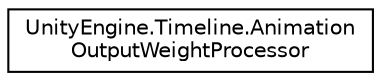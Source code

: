 digraph "Graphical Class Hierarchy"
{
 // LATEX_PDF_SIZE
  edge [fontname="Helvetica",fontsize="10",labelfontname="Helvetica",labelfontsize="10"];
  node [fontname="Helvetica",fontsize="10",shape=record];
  rankdir="LR";
  Node0 [label="UnityEngine.Timeline.Animation\lOutputWeightProcessor",height=0.2,width=0.4,color="black", fillcolor="white", style="filled",URL="$class_unity_engine_1_1_timeline_1_1_animation_output_weight_processor.html",tooltip=" "];
}
